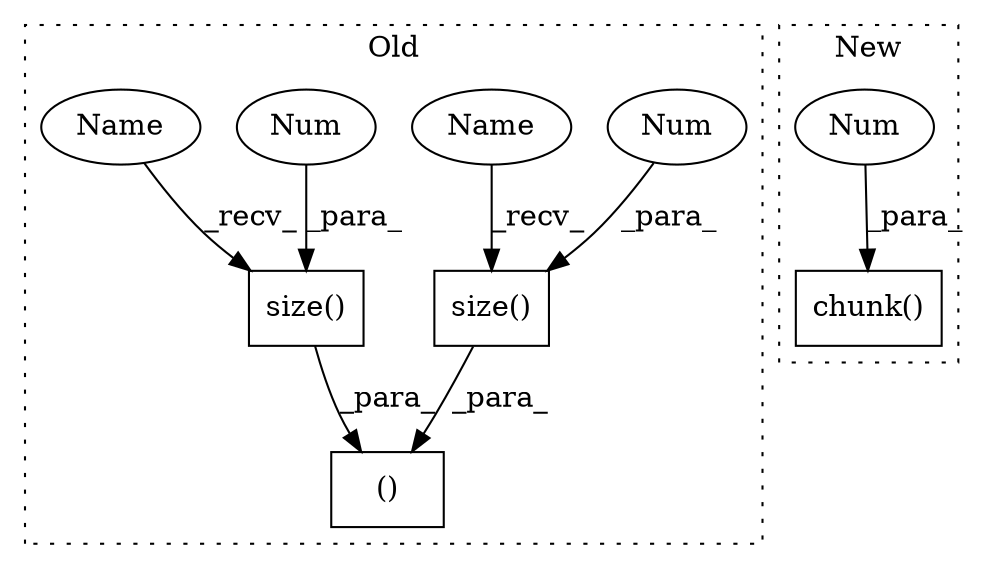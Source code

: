 digraph G {
subgraph cluster0 {
1 [label="size()" a="75" s="2057,2069" l="11,1" shape="box"];
3 [label="Num" a="76" s="2068" l="1" shape="ellipse"];
4 [label="()" a="54" s="2164" l="143" shape="box"];
5 [label="size()" a="75" s="2200,2212" l="11,1" shape="box"];
7 [label="Num" a="76" s="2211" l="1" shape="ellipse"];
8 [label="Name" a="87" s="2200" l="5" shape="ellipse"];
9 [label="Name" a="87" s="2057" l="5" shape="ellipse"];
label = "Old";
style="dotted";
}
subgraph cluster1 {
2 [label="chunk()" a="75" s="3488,3504" l="12,1" shape="box"];
6 [label="Num" a="76" s="3503" l="1" shape="ellipse"];
label = "New";
style="dotted";
}
1 -> 4 [label="_para_"];
3 -> 1 [label="_para_"];
5 -> 4 [label="_para_"];
6 -> 2 [label="_para_"];
7 -> 5 [label="_para_"];
8 -> 5 [label="_recv_"];
9 -> 1 [label="_recv_"];
}